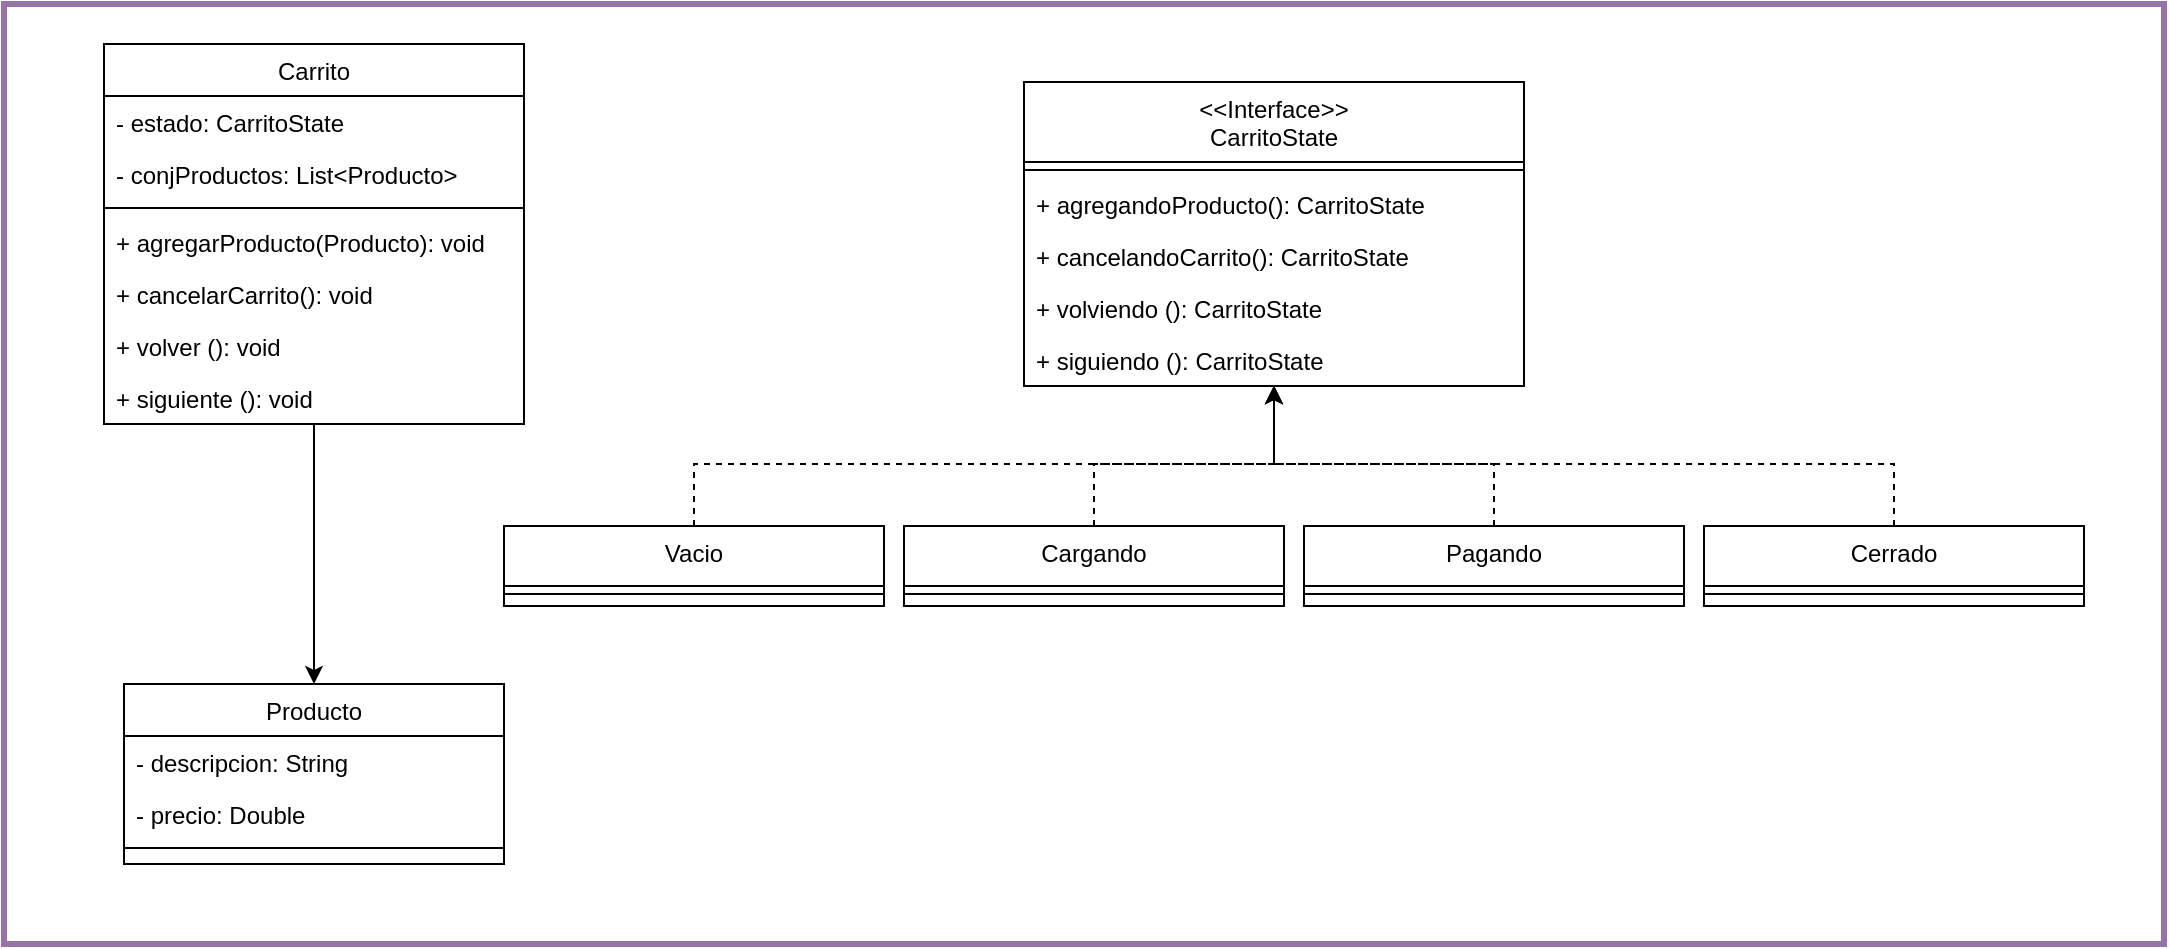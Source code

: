 <mxfile version="21.7.1" type="device">
  <diagram id="C5RBs43oDa-KdzZeNtuy" name="Page-1">
    <mxGraphModel dx="1438" dy="841" grid="1" gridSize="10" guides="1" tooltips="1" connect="1" arrows="1" fold="1" page="1" pageScale="1" pageWidth="827" pageHeight="1169" math="0" shadow="0">
      <root>
        <mxCell id="WIyWlLk6GJQsqaUBKTNV-0" />
        <mxCell id="WIyWlLk6GJQsqaUBKTNV-1" parent="WIyWlLk6GJQsqaUBKTNV-0" />
        <mxCell id="doEKqP0LN3BV-Pgju9PR-48" style="edgeStyle=orthogonalEdgeStyle;rounded=0;orthogonalLoop=1;jettySize=auto;html=1;entryX=0.5;entryY=0;entryDx=0;entryDy=0;" edge="1" parent="WIyWlLk6GJQsqaUBKTNV-1" source="zkfFHV4jXpPFQw0GAbJ--0" target="doEKqP0LN3BV-Pgju9PR-1">
          <mxGeometry relative="1" as="geometry" />
        </mxCell>
        <mxCell id="zkfFHV4jXpPFQw0GAbJ--0" value="Carrito" style="swimlane;fontStyle=0;align=center;verticalAlign=top;childLayout=stackLayout;horizontal=1;startSize=26;horizontalStack=0;resizeParent=1;resizeLast=0;collapsible=1;marginBottom=0;rounded=0;shadow=0;strokeWidth=1;" parent="WIyWlLk6GJQsqaUBKTNV-1" vertex="1">
          <mxGeometry x="90" y="110" width="210" height="190" as="geometry">
            <mxRectangle x="230" y="140" width="160" height="26" as="alternateBounds" />
          </mxGeometry>
        </mxCell>
        <mxCell id="zkfFHV4jXpPFQw0GAbJ--1" value="- estado: CarritoState" style="text;align=left;verticalAlign=top;spacingLeft=4;spacingRight=4;overflow=hidden;rotatable=0;points=[[0,0.5],[1,0.5]];portConstraint=eastwest;" parent="zkfFHV4jXpPFQw0GAbJ--0" vertex="1">
          <mxGeometry y="26" width="210" height="26" as="geometry" />
        </mxCell>
        <mxCell id="zkfFHV4jXpPFQw0GAbJ--2" value="- conjProductos: List&lt;Producto&gt;" style="text;align=left;verticalAlign=top;spacingLeft=4;spacingRight=4;overflow=hidden;rotatable=0;points=[[0,0.5],[1,0.5]];portConstraint=eastwest;rounded=0;shadow=0;html=0;" parent="zkfFHV4jXpPFQw0GAbJ--0" vertex="1">
          <mxGeometry y="52" width="210" height="26" as="geometry" />
        </mxCell>
        <mxCell id="zkfFHV4jXpPFQw0GAbJ--4" value="" style="line;html=1;strokeWidth=1;align=left;verticalAlign=middle;spacingTop=-1;spacingLeft=3;spacingRight=3;rotatable=0;labelPosition=right;points=[];portConstraint=eastwest;" parent="zkfFHV4jXpPFQw0GAbJ--0" vertex="1">
          <mxGeometry y="78" width="210" height="8" as="geometry" />
        </mxCell>
        <mxCell id="doEKqP0LN3BV-Pgju9PR-44" value="+ agregarProducto(Producto): void" style="text;align=left;verticalAlign=top;spacingLeft=4;spacingRight=4;overflow=hidden;rotatable=0;points=[[0,0.5],[1,0.5]];portConstraint=eastwest;rounded=0;shadow=0;html=0;" vertex="1" parent="zkfFHV4jXpPFQw0GAbJ--0">
          <mxGeometry y="86" width="210" height="26" as="geometry" />
        </mxCell>
        <mxCell id="doEKqP0LN3BV-Pgju9PR-45" value="+ cancelarCarrito(): void" style="text;align=left;verticalAlign=top;spacingLeft=4;spacingRight=4;overflow=hidden;rotatable=0;points=[[0,0.5],[1,0.5]];portConstraint=eastwest;rounded=0;shadow=0;html=0;" vertex="1" parent="zkfFHV4jXpPFQw0GAbJ--0">
          <mxGeometry y="112" width="210" height="26" as="geometry" />
        </mxCell>
        <mxCell id="doEKqP0LN3BV-Pgju9PR-46" value="+ volver (): void" style="text;align=left;verticalAlign=top;spacingLeft=4;spacingRight=4;overflow=hidden;rotatable=0;points=[[0,0.5],[1,0.5]];portConstraint=eastwest;rounded=0;shadow=0;html=0;" vertex="1" parent="zkfFHV4jXpPFQw0GAbJ--0">
          <mxGeometry y="138" width="210" height="26" as="geometry" />
        </mxCell>
        <mxCell id="doEKqP0LN3BV-Pgju9PR-47" value="+ siguiente (): void" style="text;align=left;verticalAlign=top;spacingLeft=4;spacingRight=4;overflow=hidden;rotatable=0;points=[[0,0.5],[1,0.5]];portConstraint=eastwest;rounded=0;shadow=0;html=0;" vertex="1" parent="zkfFHV4jXpPFQw0GAbJ--0">
          <mxGeometry y="164" width="210" height="26" as="geometry" />
        </mxCell>
        <mxCell id="doEKqP0LN3BV-Pgju9PR-1" value="Producto" style="swimlane;fontStyle=0;align=center;verticalAlign=top;childLayout=stackLayout;horizontal=1;startSize=26;horizontalStack=0;resizeParent=1;resizeLast=0;collapsible=1;marginBottom=0;rounded=0;shadow=0;strokeWidth=1;" vertex="1" parent="WIyWlLk6GJQsqaUBKTNV-1">
          <mxGeometry x="100" y="430" width="190" height="90" as="geometry">
            <mxRectangle x="230" y="140" width="160" height="26" as="alternateBounds" />
          </mxGeometry>
        </mxCell>
        <mxCell id="doEKqP0LN3BV-Pgju9PR-2" value="- descripcion: String" style="text;align=left;verticalAlign=top;spacingLeft=4;spacingRight=4;overflow=hidden;rotatable=0;points=[[0,0.5],[1,0.5]];portConstraint=eastwest;" vertex="1" parent="doEKqP0LN3BV-Pgju9PR-1">
          <mxGeometry y="26" width="190" height="26" as="geometry" />
        </mxCell>
        <mxCell id="doEKqP0LN3BV-Pgju9PR-3" value="- precio: Double" style="text;align=left;verticalAlign=top;spacingLeft=4;spacingRight=4;overflow=hidden;rotatable=0;points=[[0,0.5],[1,0.5]];portConstraint=eastwest;rounded=0;shadow=0;html=0;" vertex="1" parent="doEKqP0LN3BV-Pgju9PR-1">
          <mxGeometry y="52" width="190" height="26" as="geometry" />
        </mxCell>
        <mxCell id="doEKqP0LN3BV-Pgju9PR-4" value="" style="line;html=1;strokeWidth=1;align=left;verticalAlign=middle;spacingTop=-1;spacingLeft=3;spacingRight=3;rotatable=0;labelPosition=right;points=[];portConstraint=eastwest;" vertex="1" parent="doEKqP0LN3BV-Pgju9PR-1">
          <mxGeometry y="78" width="190" height="8" as="geometry" />
        </mxCell>
        <mxCell id="doEKqP0LN3BV-Pgju9PR-61" style="edgeStyle=orthogonalEdgeStyle;rounded=0;orthogonalLoop=1;jettySize=auto;html=1;dashed=1;" edge="1" parent="WIyWlLk6GJQsqaUBKTNV-1" source="doEKqP0LN3BV-Pgju9PR-26" target="doEKqP0LN3BV-Pgju9PR-49">
          <mxGeometry relative="1" as="geometry">
            <Array as="points">
              <mxPoint x="785" y="320" />
              <mxPoint x="675" y="320" />
            </Array>
          </mxGeometry>
        </mxCell>
        <mxCell id="doEKqP0LN3BV-Pgju9PR-26" value="Pagando" style="swimlane;fontStyle=0;align=center;verticalAlign=top;childLayout=stackLayout;horizontal=1;startSize=30;horizontalStack=0;resizeParent=1;resizeLast=0;collapsible=1;marginBottom=0;rounded=0;shadow=0;strokeWidth=1;" vertex="1" parent="WIyWlLk6GJQsqaUBKTNV-1">
          <mxGeometry x="690" y="351" width="190" height="40" as="geometry">
            <mxRectangle x="230" y="140" width="160" height="26" as="alternateBounds" />
          </mxGeometry>
        </mxCell>
        <mxCell id="doEKqP0LN3BV-Pgju9PR-29" value="" style="line;html=1;strokeWidth=1;align=left;verticalAlign=middle;spacingTop=-1;spacingLeft=3;spacingRight=3;rotatable=0;labelPosition=right;points=[];portConstraint=eastwest;" vertex="1" parent="doEKqP0LN3BV-Pgju9PR-26">
          <mxGeometry y="30" width="190" height="8" as="geometry" />
        </mxCell>
        <mxCell id="doEKqP0LN3BV-Pgju9PR-58" style="edgeStyle=orthogonalEdgeStyle;rounded=0;orthogonalLoop=1;jettySize=auto;html=1;dashed=1;" edge="1" parent="WIyWlLk6GJQsqaUBKTNV-1" source="doEKqP0LN3BV-Pgju9PR-30" target="doEKqP0LN3BV-Pgju9PR-49">
          <mxGeometry relative="1" as="geometry">
            <Array as="points">
              <mxPoint x="385" y="320" />
              <mxPoint x="675" y="320" />
            </Array>
          </mxGeometry>
        </mxCell>
        <mxCell id="doEKqP0LN3BV-Pgju9PR-30" value="Vacio" style="swimlane;fontStyle=0;align=center;verticalAlign=top;childLayout=stackLayout;horizontal=1;startSize=30;horizontalStack=0;resizeParent=1;resizeLast=0;collapsible=1;marginBottom=0;rounded=0;shadow=0;strokeWidth=1;" vertex="1" parent="WIyWlLk6GJQsqaUBKTNV-1">
          <mxGeometry x="290" y="351" width="190" height="40" as="geometry">
            <mxRectangle x="230" y="140" width="160" height="26" as="alternateBounds" />
          </mxGeometry>
        </mxCell>
        <mxCell id="doEKqP0LN3BV-Pgju9PR-33" value="" style="line;html=1;strokeWidth=1;align=left;verticalAlign=middle;spacingTop=-1;spacingLeft=3;spacingRight=3;rotatable=0;labelPosition=right;points=[];portConstraint=eastwest;" vertex="1" parent="doEKqP0LN3BV-Pgju9PR-30">
          <mxGeometry y="30" width="190" height="8" as="geometry" />
        </mxCell>
        <mxCell id="doEKqP0LN3BV-Pgju9PR-62" style="edgeStyle=orthogonalEdgeStyle;rounded=0;orthogonalLoop=1;jettySize=auto;html=1;dashed=1;" edge="1" parent="WIyWlLk6GJQsqaUBKTNV-1" source="doEKqP0LN3BV-Pgju9PR-34" target="doEKqP0LN3BV-Pgju9PR-49">
          <mxGeometry relative="1" as="geometry">
            <Array as="points">
              <mxPoint x="985" y="320" />
              <mxPoint x="675" y="320" />
            </Array>
          </mxGeometry>
        </mxCell>
        <mxCell id="doEKqP0LN3BV-Pgju9PR-34" value="Cerrado" style="swimlane;fontStyle=0;align=center;verticalAlign=top;childLayout=stackLayout;horizontal=1;startSize=30;horizontalStack=0;resizeParent=1;resizeLast=0;collapsible=1;marginBottom=0;rounded=0;shadow=0;strokeWidth=1;" vertex="1" parent="WIyWlLk6GJQsqaUBKTNV-1">
          <mxGeometry x="890" y="351" width="190" height="40" as="geometry">
            <mxRectangle x="230" y="140" width="160" height="26" as="alternateBounds" />
          </mxGeometry>
        </mxCell>
        <mxCell id="doEKqP0LN3BV-Pgju9PR-37" value="" style="line;html=1;strokeWidth=1;align=left;verticalAlign=middle;spacingTop=-1;spacingLeft=3;spacingRight=3;rotatable=0;labelPosition=right;points=[];portConstraint=eastwest;" vertex="1" parent="doEKqP0LN3BV-Pgju9PR-34">
          <mxGeometry y="30" width="190" height="8" as="geometry" />
        </mxCell>
        <mxCell id="doEKqP0LN3BV-Pgju9PR-59" style="edgeStyle=orthogonalEdgeStyle;rounded=0;orthogonalLoop=1;jettySize=auto;html=1;dashed=1;" edge="1" parent="WIyWlLk6GJQsqaUBKTNV-1" source="doEKqP0LN3BV-Pgju9PR-38" target="doEKqP0LN3BV-Pgju9PR-49">
          <mxGeometry relative="1" as="geometry">
            <Array as="points">
              <mxPoint x="585" y="320" />
              <mxPoint x="675" y="320" />
            </Array>
          </mxGeometry>
        </mxCell>
        <mxCell id="doEKqP0LN3BV-Pgju9PR-38" value="Cargando" style="swimlane;fontStyle=0;align=center;verticalAlign=top;childLayout=stackLayout;horizontal=1;startSize=30;horizontalStack=0;resizeParent=1;resizeLast=0;collapsible=1;marginBottom=0;rounded=0;shadow=0;strokeWidth=1;" vertex="1" parent="WIyWlLk6GJQsqaUBKTNV-1">
          <mxGeometry x="490" y="351" width="190" height="40" as="geometry">
            <mxRectangle x="230" y="140" width="160" height="26" as="alternateBounds" />
          </mxGeometry>
        </mxCell>
        <mxCell id="doEKqP0LN3BV-Pgju9PR-41" value="" style="line;html=1;strokeWidth=1;align=left;verticalAlign=middle;spacingTop=-1;spacingLeft=3;spacingRight=3;rotatable=0;labelPosition=right;points=[];portConstraint=eastwest;" vertex="1" parent="doEKqP0LN3BV-Pgju9PR-38">
          <mxGeometry y="30" width="190" height="8" as="geometry" />
        </mxCell>
        <mxCell id="doEKqP0LN3BV-Pgju9PR-49" value="&lt;&lt;Interface&gt;&gt;&#xa;CarritoState" style="swimlane;fontStyle=0;align=center;verticalAlign=top;childLayout=stackLayout;horizontal=1;startSize=40;horizontalStack=0;resizeParent=1;resizeLast=0;collapsible=1;marginBottom=0;rounded=0;shadow=0;strokeWidth=1;" vertex="1" parent="WIyWlLk6GJQsqaUBKTNV-1">
          <mxGeometry x="550" y="129" width="250" height="152" as="geometry">
            <mxRectangle x="230" y="140" width="160" height="26" as="alternateBounds" />
          </mxGeometry>
        </mxCell>
        <mxCell id="doEKqP0LN3BV-Pgju9PR-52" value="" style="line;html=1;strokeWidth=1;align=left;verticalAlign=middle;spacingTop=-1;spacingLeft=3;spacingRight=3;rotatable=0;labelPosition=right;points=[];portConstraint=eastwest;" vertex="1" parent="doEKqP0LN3BV-Pgju9PR-49">
          <mxGeometry y="40" width="250" height="8" as="geometry" />
        </mxCell>
        <mxCell id="doEKqP0LN3BV-Pgju9PR-57" value="+ agregandoProducto(): CarritoState" style="text;align=left;verticalAlign=top;spacingLeft=4;spacingRight=4;overflow=hidden;rotatable=0;points=[[0,0.5],[1,0.5]];portConstraint=eastwest;rounded=0;shadow=0;html=0;" vertex="1" parent="doEKqP0LN3BV-Pgju9PR-49">
          <mxGeometry y="48" width="250" height="26" as="geometry" />
        </mxCell>
        <mxCell id="doEKqP0LN3BV-Pgju9PR-54" value="+ cancelandoCarrito(): CarritoState" style="text;align=left;verticalAlign=top;spacingLeft=4;spacingRight=4;overflow=hidden;rotatable=0;points=[[0,0.5],[1,0.5]];portConstraint=eastwest;rounded=0;shadow=0;html=0;" vertex="1" parent="doEKqP0LN3BV-Pgju9PR-49">
          <mxGeometry y="74" width="250" height="26" as="geometry" />
        </mxCell>
        <mxCell id="doEKqP0LN3BV-Pgju9PR-55" value="+ volviendo (): CarritoState" style="text;align=left;verticalAlign=top;spacingLeft=4;spacingRight=4;overflow=hidden;rotatable=0;points=[[0,0.5],[1,0.5]];portConstraint=eastwest;rounded=0;shadow=0;html=0;" vertex="1" parent="doEKqP0LN3BV-Pgju9PR-49">
          <mxGeometry y="100" width="250" height="26" as="geometry" />
        </mxCell>
        <mxCell id="doEKqP0LN3BV-Pgju9PR-56" value="+ siguiendo (): CarritoState" style="text;align=left;verticalAlign=top;spacingLeft=4;spacingRight=4;overflow=hidden;rotatable=0;points=[[0,0.5],[1,0.5]];portConstraint=eastwest;rounded=0;shadow=0;html=0;" vertex="1" parent="doEKqP0LN3BV-Pgju9PR-49">
          <mxGeometry y="126" width="250" height="26" as="geometry" />
        </mxCell>
        <mxCell id="doEKqP0LN3BV-Pgju9PR-63" value="" style="rounded=0;whiteSpace=wrap;html=1;fillColor=none;strokeColor=#9673a6;strokeWidth=3;" vertex="1" parent="WIyWlLk6GJQsqaUBKTNV-1">
          <mxGeometry x="40" y="90" width="1080" height="470" as="geometry" />
        </mxCell>
      </root>
    </mxGraphModel>
  </diagram>
</mxfile>
